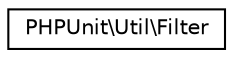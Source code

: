 digraph "Graphical Class Hierarchy"
{
  edge [fontname="Helvetica",fontsize="10",labelfontname="Helvetica",labelfontsize="10"];
  node [fontname="Helvetica",fontsize="10",shape=record];
  rankdir="LR";
  Node0 [label="PHPUnit\\Util\\Filter",height=0.2,width=0.4,color="black", fillcolor="white", style="filled",URL="$classPHPUnit_1_1Util_1_1Filter.html"];
}
